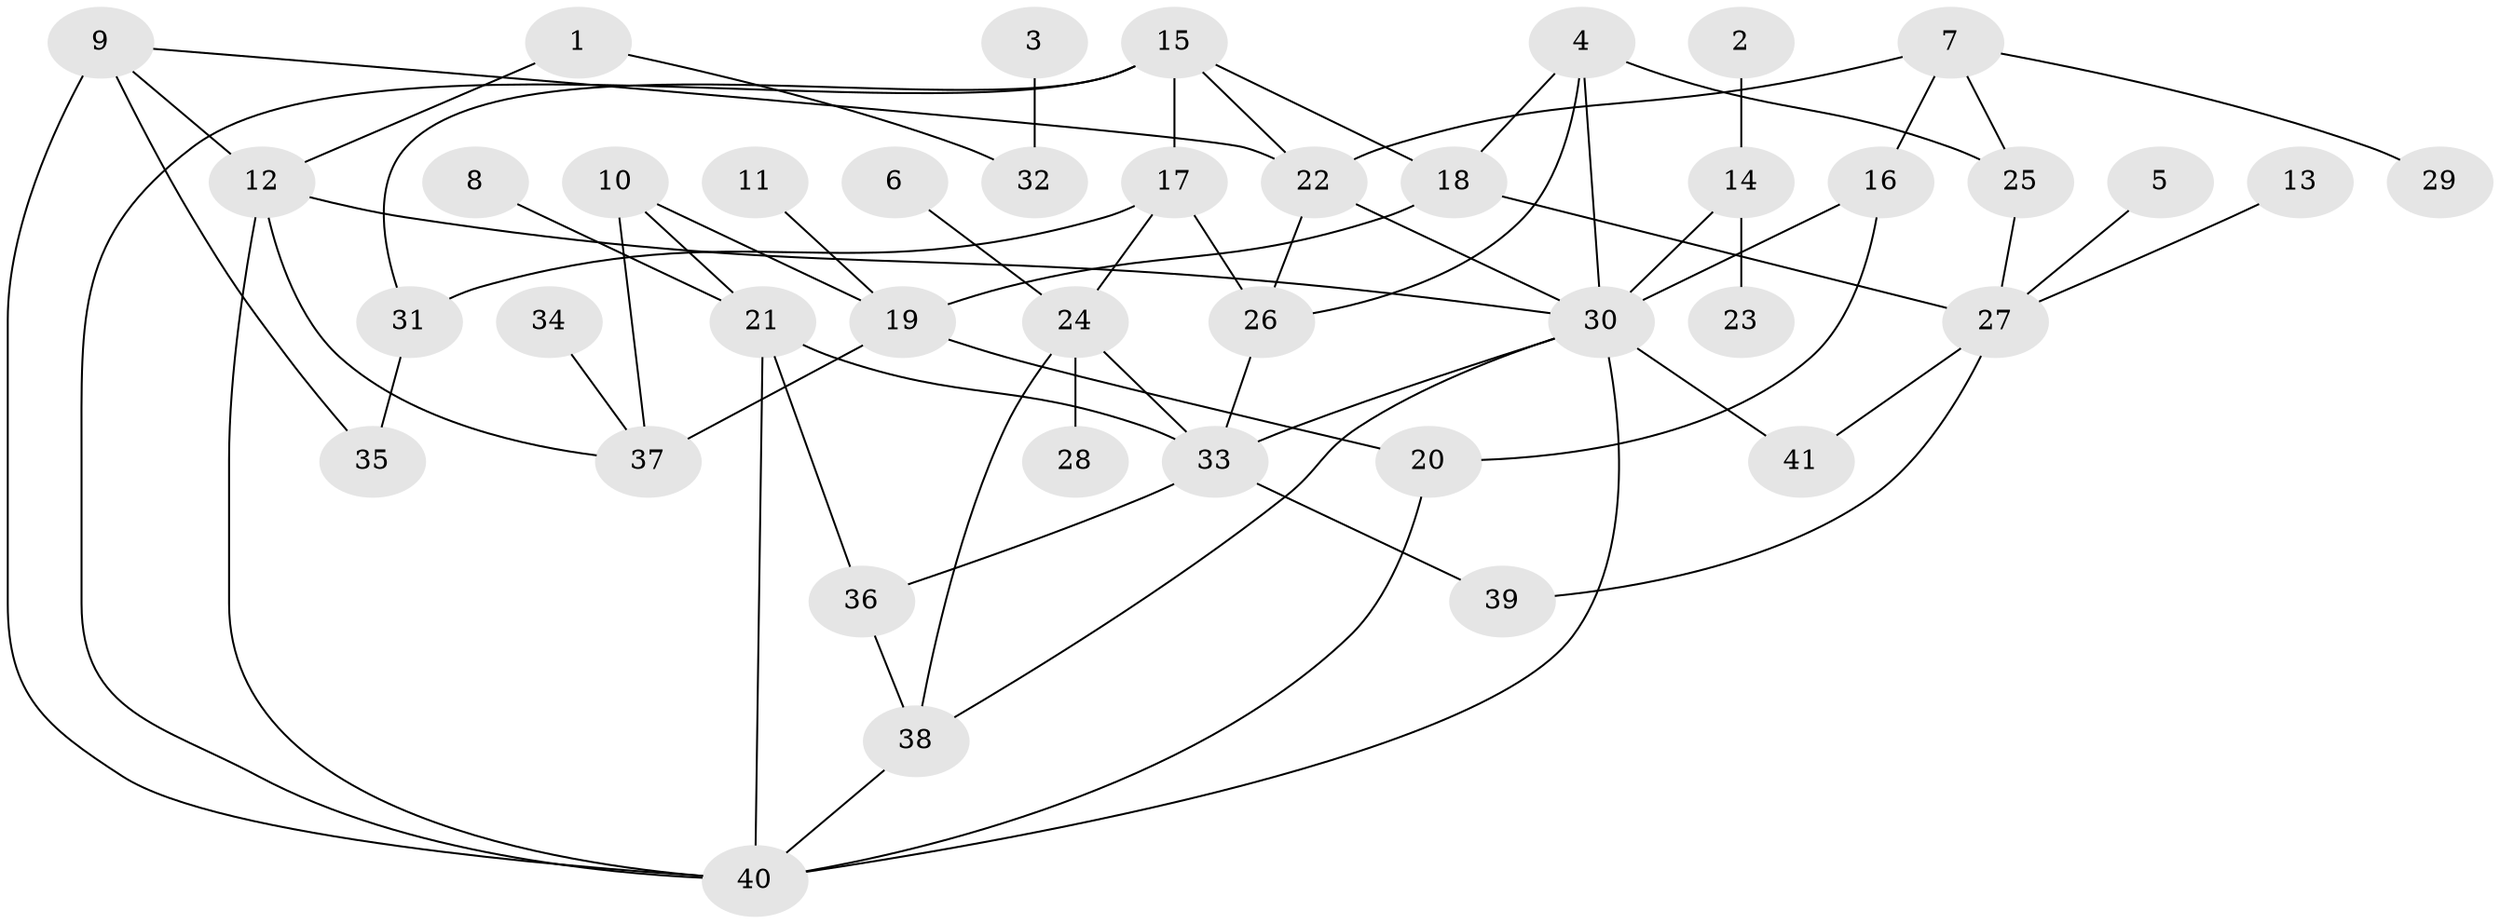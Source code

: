 // original degree distribution, {5: 0.05185185185185185, 4: 0.1037037037037037, 3: 0.16296296296296298, 1: 0.31851851851851853, 6: 0.02962962962962963, 2: 0.31851851851851853, 7: 0.014814814814814815}
// Generated by graph-tools (version 1.1) at 2025/36/03/04/25 23:36:02]
// undirected, 41 vertices, 66 edges
graph export_dot {
  node [color=gray90,style=filled];
  1;
  2;
  3;
  4;
  5;
  6;
  7;
  8;
  9;
  10;
  11;
  12;
  13;
  14;
  15;
  16;
  17;
  18;
  19;
  20;
  21;
  22;
  23;
  24;
  25;
  26;
  27;
  28;
  29;
  30;
  31;
  32;
  33;
  34;
  35;
  36;
  37;
  38;
  39;
  40;
  41;
  1 -- 12 [weight=1.0];
  1 -- 32 [weight=1.0];
  2 -- 14 [weight=1.0];
  3 -- 32 [weight=1.0];
  4 -- 18 [weight=1.0];
  4 -- 25 [weight=1.0];
  4 -- 26 [weight=1.0];
  4 -- 30 [weight=1.0];
  5 -- 27 [weight=1.0];
  6 -- 24 [weight=1.0];
  7 -- 16 [weight=1.0];
  7 -- 22 [weight=1.0];
  7 -- 25 [weight=1.0];
  7 -- 29 [weight=1.0];
  8 -- 21 [weight=1.0];
  9 -- 12 [weight=1.0];
  9 -- 22 [weight=1.0];
  9 -- 35 [weight=1.0];
  9 -- 40 [weight=1.0];
  10 -- 19 [weight=1.0];
  10 -- 21 [weight=1.0];
  10 -- 37 [weight=1.0];
  11 -- 19 [weight=1.0];
  12 -- 30 [weight=1.0];
  12 -- 37 [weight=1.0];
  12 -- 40 [weight=1.0];
  13 -- 27 [weight=1.0];
  14 -- 23 [weight=2.0];
  14 -- 30 [weight=1.0];
  15 -- 17 [weight=1.0];
  15 -- 18 [weight=1.0];
  15 -- 22 [weight=1.0];
  15 -- 31 [weight=1.0];
  15 -- 40 [weight=1.0];
  16 -- 20 [weight=1.0];
  16 -- 30 [weight=1.0];
  17 -- 24 [weight=1.0];
  17 -- 26 [weight=1.0];
  17 -- 31 [weight=1.0];
  18 -- 19 [weight=1.0];
  18 -- 27 [weight=1.0];
  19 -- 20 [weight=1.0];
  19 -- 37 [weight=2.0];
  20 -- 40 [weight=1.0];
  21 -- 33 [weight=1.0];
  21 -- 36 [weight=1.0];
  21 -- 40 [weight=1.0];
  22 -- 26 [weight=1.0];
  22 -- 30 [weight=1.0];
  24 -- 28 [weight=1.0];
  24 -- 33 [weight=1.0];
  24 -- 38 [weight=1.0];
  25 -- 27 [weight=1.0];
  26 -- 33 [weight=1.0];
  27 -- 39 [weight=1.0];
  27 -- 41 [weight=1.0];
  30 -- 33 [weight=1.0];
  30 -- 38 [weight=1.0];
  30 -- 40 [weight=1.0];
  30 -- 41 [weight=1.0];
  31 -- 35 [weight=1.0];
  33 -- 36 [weight=1.0];
  33 -- 39 [weight=1.0];
  34 -- 37 [weight=1.0];
  36 -- 38 [weight=1.0];
  38 -- 40 [weight=1.0];
}

